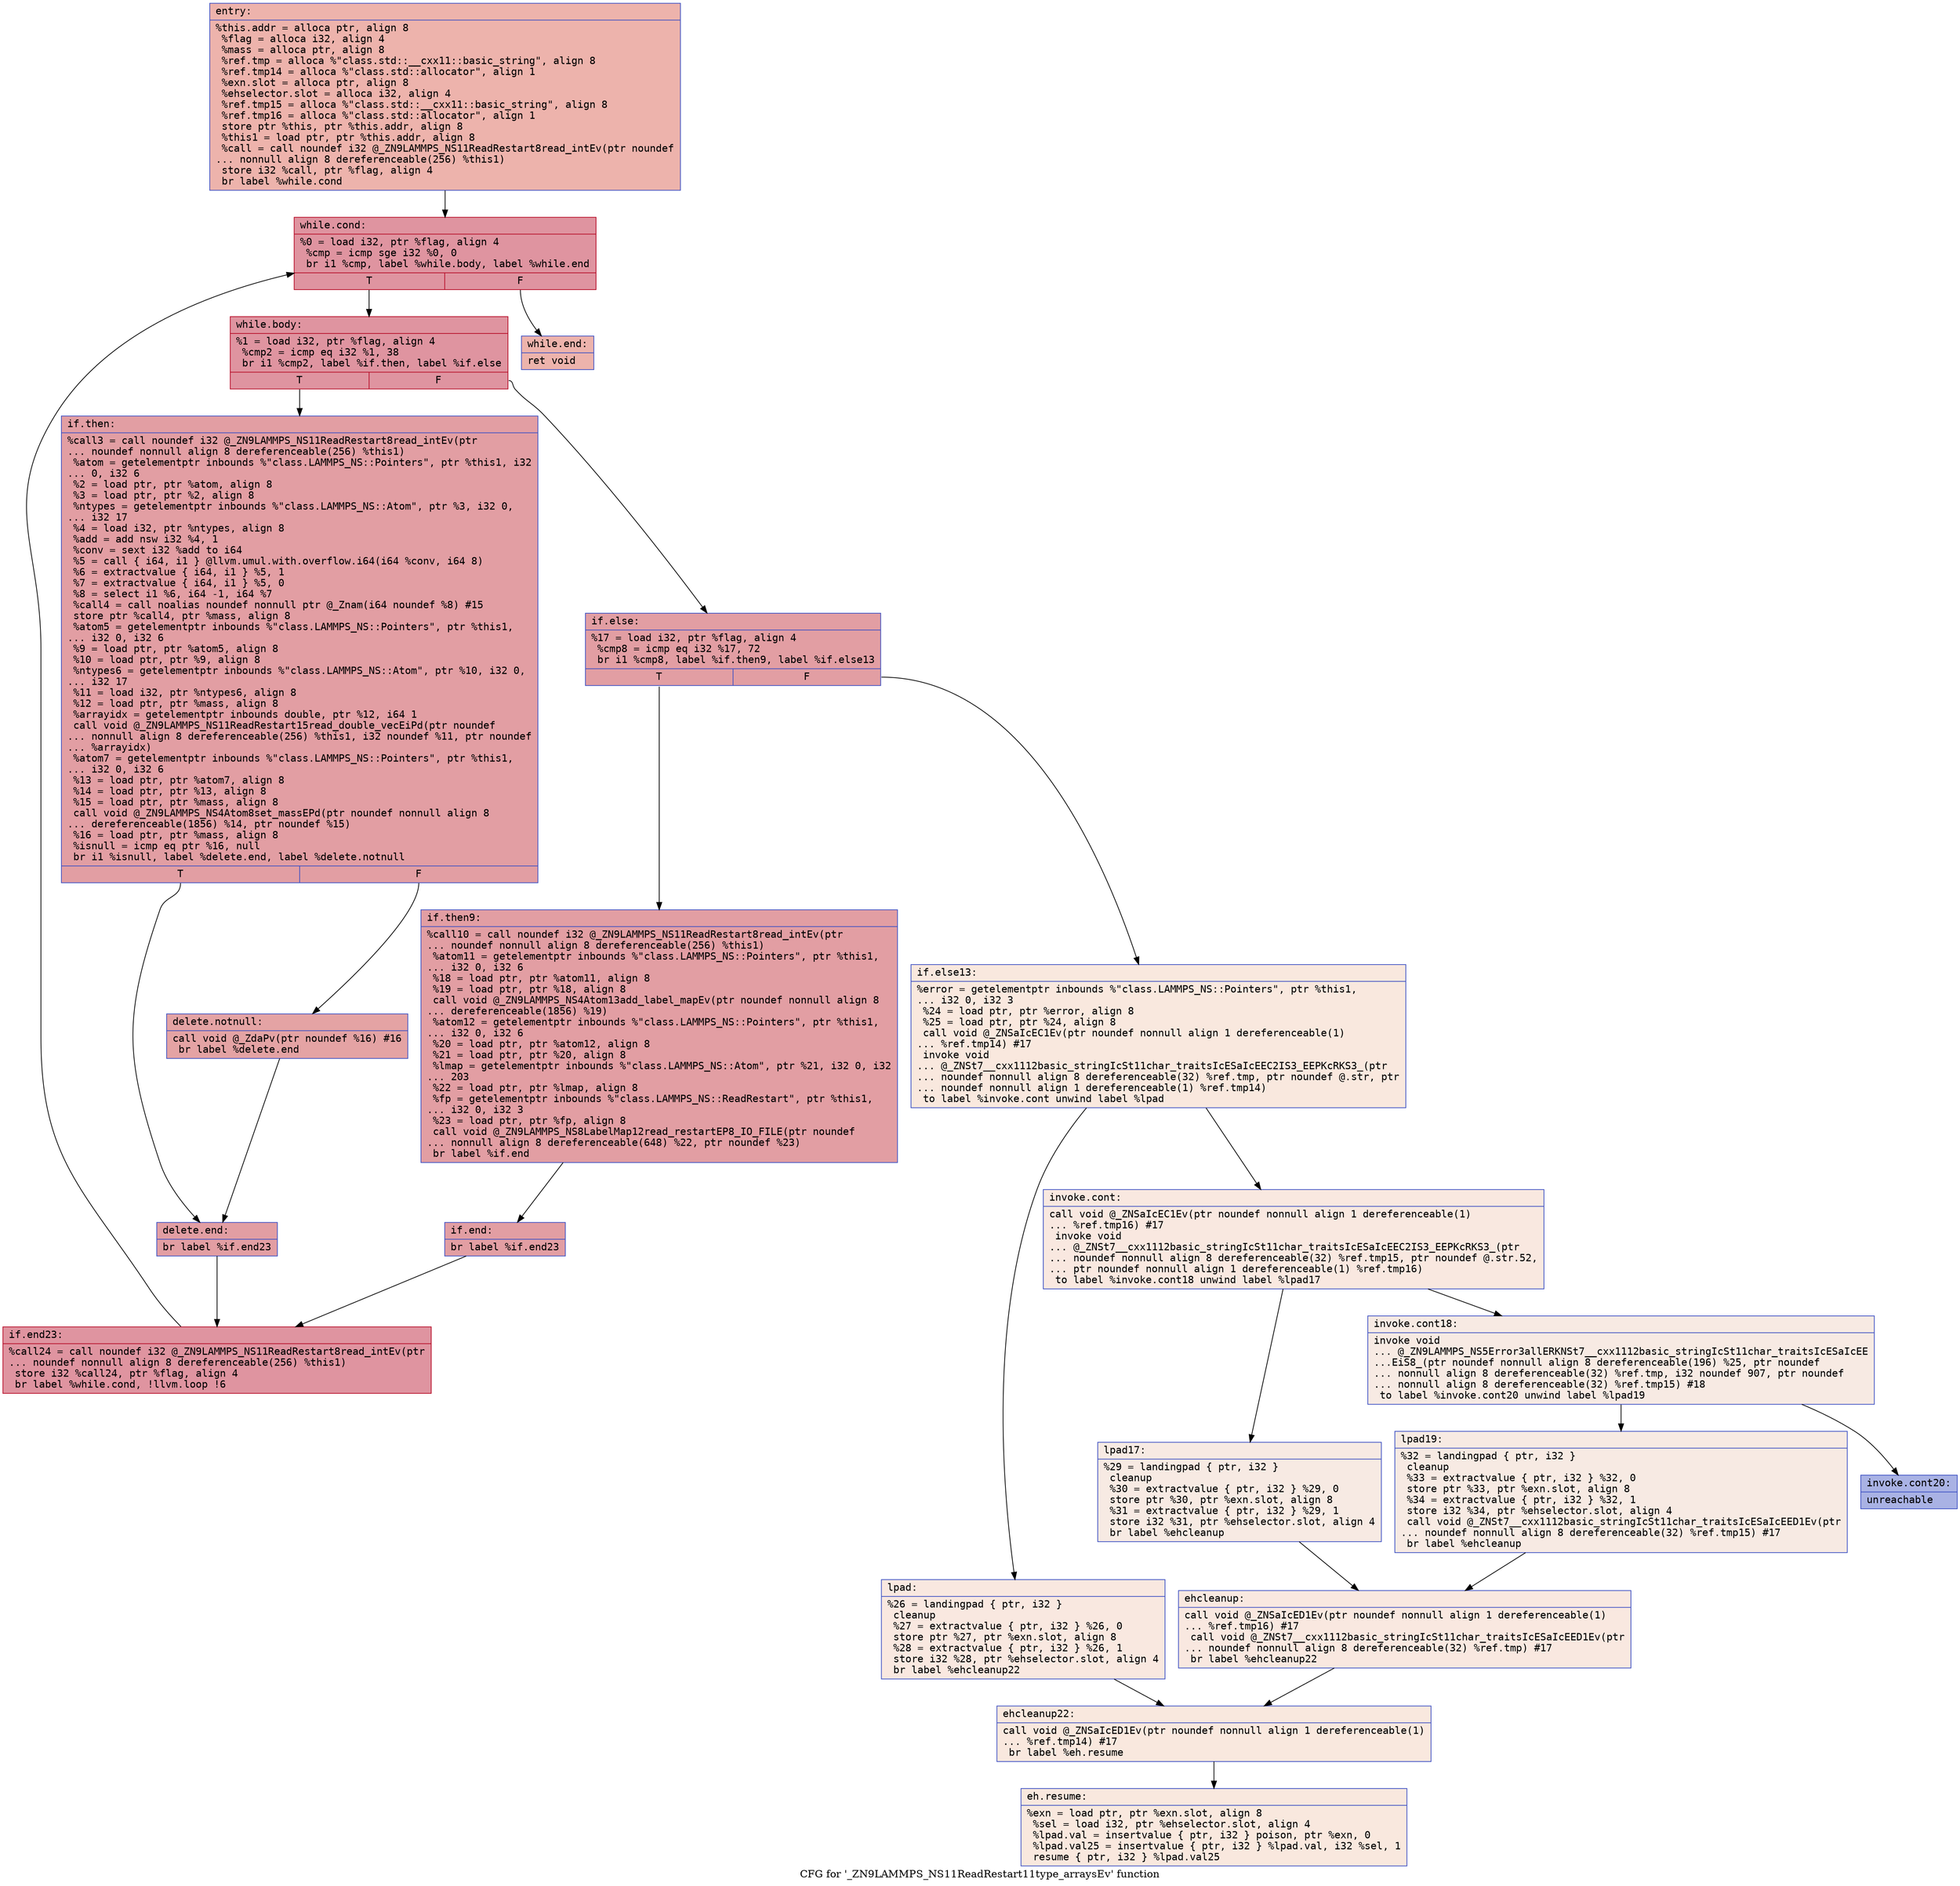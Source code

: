 digraph "CFG for '_ZN9LAMMPS_NS11ReadRestart11type_arraysEv' function" {
	label="CFG for '_ZN9LAMMPS_NS11ReadRestart11type_arraysEv' function";

	Node0x55bc18bf8300 [shape=record,color="#3d50c3ff", style=filled, fillcolor="#d6524470" fontname="Courier",label="{entry:\l|  %this.addr = alloca ptr, align 8\l  %flag = alloca i32, align 4\l  %mass = alloca ptr, align 8\l  %ref.tmp = alloca %\"class.std::__cxx11::basic_string\", align 8\l  %ref.tmp14 = alloca %\"class.std::allocator\", align 1\l  %exn.slot = alloca ptr, align 8\l  %ehselector.slot = alloca i32, align 4\l  %ref.tmp15 = alloca %\"class.std::__cxx11::basic_string\", align 8\l  %ref.tmp16 = alloca %\"class.std::allocator\", align 1\l  store ptr %this, ptr %this.addr, align 8\l  %this1 = load ptr, ptr %this.addr, align 8\l  %call = call noundef i32 @_ZN9LAMMPS_NS11ReadRestart8read_intEv(ptr noundef\l... nonnull align 8 dereferenceable(256) %this1)\l  store i32 %call, ptr %flag, align 4\l  br label %while.cond\l}"];
	Node0x55bc18bf8300 -> Node0x55bc18bf8ba0[tooltip="entry -> while.cond\nProbability 100.00%" ];
	Node0x55bc18bf8ba0 [shape=record,color="#b70d28ff", style=filled, fillcolor="#b70d2870" fontname="Courier",label="{while.cond:\l|  %0 = load i32, ptr %flag, align 4\l  %cmp = icmp sge i32 %0, 0\l  br i1 %cmp, label %while.body, label %while.end\l|{<s0>T|<s1>F}}"];
	Node0x55bc18bf8ba0:s0 -> Node0x55bc18bf8d90[tooltip="while.cond -> while.body\nProbability 96.88%" ];
	Node0x55bc18bf8ba0:s1 -> Node0x55bc18bf8de0[tooltip="while.cond -> while.end\nProbability 3.12%" ];
	Node0x55bc18bf8d90 [shape=record,color="#b70d28ff", style=filled, fillcolor="#b70d2870" fontname="Courier",label="{while.body:\l|  %1 = load i32, ptr %flag, align 4\l  %cmp2 = icmp eq i32 %1, 38\l  br i1 %cmp2, label %if.then, label %if.else\l|{<s0>T|<s1>F}}"];
	Node0x55bc18bf8d90:s0 -> Node0x55bc18bf9040[tooltip="while.body -> if.then\nProbability 50.00%" ];
	Node0x55bc18bf8d90:s1 -> Node0x55bc18bf90b0[tooltip="while.body -> if.else\nProbability 50.00%" ];
	Node0x55bc18bf9040 [shape=record,color="#3d50c3ff", style=filled, fillcolor="#be242e70" fontname="Courier",label="{if.then:\l|  %call3 = call noundef i32 @_ZN9LAMMPS_NS11ReadRestart8read_intEv(ptr\l... noundef nonnull align 8 dereferenceable(256) %this1)\l  %atom = getelementptr inbounds %\"class.LAMMPS_NS::Pointers\", ptr %this1, i32\l... 0, i32 6\l  %2 = load ptr, ptr %atom, align 8\l  %3 = load ptr, ptr %2, align 8\l  %ntypes = getelementptr inbounds %\"class.LAMMPS_NS::Atom\", ptr %3, i32 0,\l... i32 17\l  %4 = load i32, ptr %ntypes, align 8\l  %add = add nsw i32 %4, 1\l  %conv = sext i32 %add to i64\l  %5 = call \{ i64, i1 \} @llvm.umul.with.overflow.i64(i64 %conv, i64 8)\l  %6 = extractvalue \{ i64, i1 \} %5, 1\l  %7 = extractvalue \{ i64, i1 \} %5, 0\l  %8 = select i1 %6, i64 -1, i64 %7\l  %call4 = call noalias noundef nonnull ptr @_Znam(i64 noundef %8) #15\l  store ptr %call4, ptr %mass, align 8\l  %atom5 = getelementptr inbounds %\"class.LAMMPS_NS::Pointers\", ptr %this1,\l... i32 0, i32 6\l  %9 = load ptr, ptr %atom5, align 8\l  %10 = load ptr, ptr %9, align 8\l  %ntypes6 = getelementptr inbounds %\"class.LAMMPS_NS::Atom\", ptr %10, i32 0,\l... i32 17\l  %11 = load i32, ptr %ntypes6, align 8\l  %12 = load ptr, ptr %mass, align 8\l  %arrayidx = getelementptr inbounds double, ptr %12, i64 1\l  call void @_ZN9LAMMPS_NS11ReadRestart15read_double_vecEiPd(ptr noundef\l... nonnull align 8 dereferenceable(256) %this1, i32 noundef %11, ptr noundef\l... %arrayidx)\l  %atom7 = getelementptr inbounds %\"class.LAMMPS_NS::Pointers\", ptr %this1,\l... i32 0, i32 6\l  %13 = load ptr, ptr %atom7, align 8\l  %14 = load ptr, ptr %13, align 8\l  %15 = load ptr, ptr %mass, align 8\l  call void @_ZN9LAMMPS_NS4Atom8set_massEPd(ptr noundef nonnull align 8\l... dereferenceable(1856) %14, ptr noundef %15)\l  %16 = load ptr, ptr %mass, align 8\l  %isnull = icmp eq ptr %16, null\l  br i1 %isnull, label %delete.end, label %delete.notnull\l|{<s0>T|<s1>F}}"];
	Node0x55bc18bf9040:s0 -> Node0x55bc18bfa810[tooltip="if.then -> delete.end\nProbability 37.50%" ];
	Node0x55bc18bf9040:s1 -> Node0x55bc18bfa860[tooltip="if.then -> delete.notnull\nProbability 62.50%" ];
	Node0x55bc18bfa860 [shape=record,color="#3d50c3ff", style=filled, fillcolor="#c32e3170" fontname="Courier",label="{delete.notnull:\l|  call void @_ZdaPv(ptr noundef %16) #16\l  br label %delete.end\l}"];
	Node0x55bc18bfa860 -> Node0x55bc18bfa810[tooltip="delete.notnull -> delete.end\nProbability 100.00%" ];
	Node0x55bc18bfa810 [shape=record,color="#3d50c3ff", style=filled, fillcolor="#be242e70" fontname="Courier",label="{delete.end:\l|  br label %if.end23\l}"];
	Node0x55bc18bfa810 -> Node0x55bc18bfab10[tooltip="delete.end -> if.end23\nProbability 100.00%" ];
	Node0x55bc18bf90b0 [shape=record,color="#3d50c3ff", style=filled, fillcolor="#be242e70" fontname="Courier",label="{if.else:\l|  %17 = load i32, ptr %flag, align 4\l  %cmp8 = icmp eq i32 %17, 72\l  br i1 %cmp8, label %if.then9, label %if.else13\l|{<s0>T|<s1>F}}"];
	Node0x55bc18bf90b0:s0 -> Node0x55bc18bfad40[tooltip="if.else -> if.then9\nProbability 100.00%" ];
	Node0x55bc18bf90b0:s1 -> Node0x55bc18bfadc0[tooltip="if.else -> if.else13\nProbability 0.00%" ];
	Node0x55bc18bfad40 [shape=record,color="#3d50c3ff", style=filled, fillcolor="#be242e70" fontname="Courier",label="{if.then9:\l|  %call10 = call noundef i32 @_ZN9LAMMPS_NS11ReadRestart8read_intEv(ptr\l... noundef nonnull align 8 dereferenceable(256) %this1)\l  %atom11 = getelementptr inbounds %\"class.LAMMPS_NS::Pointers\", ptr %this1,\l... i32 0, i32 6\l  %18 = load ptr, ptr %atom11, align 8\l  %19 = load ptr, ptr %18, align 8\l  call void @_ZN9LAMMPS_NS4Atom13add_label_mapEv(ptr noundef nonnull align 8\l... dereferenceable(1856) %19)\l  %atom12 = getelementptr inbounds %\"class.LAMMPS_NS::Pointers\", ptr %this1,\l... i32 0, i32 6\l  %20 = load ptr, ptr %atom12, align 8\l  %21 = load ptr, ptr %20, align 8\l  %lmap = getelementptr inbounds %\"class.LAMMPS_NS::Atom\", ptr %21, i32 0, i32\l... 203\l  %22 = load ptr, ptr %lmap, align 8\l  %fp = getelementptr inbounds %\"class.LAMMPS_NS::ReadRestart\", ptr %this1,\l... i32 0, i32 3\l  %23 = load ptr, ptr %fp, align 8\l  call void @_ZN9LAMMPS_NS8LabelMap12read_restartEP8_IO_FILE(ptr noundef\l... nonnull align 8 dereferenceable(648) %22, ptr noundef %23)\l  br label %if.end\l}"];
	Node0x55bc18bfad40 -> Node0x55bc18c0e6d0[tooltip="if.then9 -> if.end\nProbability 100.00%" ];
	Node0x55bc18bfadc0 [shape=record,color="#3d50c3ff", style=filled, fillcolor="#f2cab570" fontname="Courier",label="{if.else13:\l|  %error = getelementptr inbounds %\"class.LAMMPS_NS::Pointers\", ptr %this1,\l... i32 0, i32 3\l  %24 = load ptr, ptr %error, align 8\l  %25 = load ptr, ptr %24, align 8\l  call void @_ZNSaIcEC1Ev(ptr noundef nonnull align 1 dereferenceable(1)\l... %ref.tmp14) #17\l  invoke void\l... @_ZNSt7__cxx1112basic_stringIcSt11char_traitsIcESaIcEEC2IS3_EEPKcRKS3_(ptr\l... noundef nonnull align 8 dereferenceable(32) %ref.tmp, ptr noundef @.str, ptr\l... noundef nonnull align 1 dereferenceable(1) %ref.tmp14)\l          to label %invoke.cont unwind label %lpad\l}"];
	Node0x55bc18bfadc0 -> Node0x55bc18c0ea90[tooltip="if.else13 -> invoke.cont\nProbability 50.00%" ];
	Node0x55bc18bfadc0 -> Node0x55bc18c0eb10[tooltip="if.else13 -> lpad\nProbability 50.00%" ];
	Node0x55bc18c0ea90 [shape=record,color="#3d50c3ff", style=filled, fillcolor="#f1ccb870" fontname="Courier",label="{invoke.cont:\l|  call void @_ZNSaIcEC1Ev(ptr noundef nonnull align 1 dereferenceable(1)\l... %ref.tmp16) #17\l  invoke void\l... @_ZNSt7__cxx1112basic_stringIcSt11char_traitsIcESaIcEEC2IS3_EEPKcRKS3_(ptr\l... noundef nonnull align 8 dereferenceable(32) %ref.tmp15, ptr noundef @.str.52,\l... ptr noundef nonnull align 1 dereferenceable(1) %ref.tmp16)\l          to label %invoke.cont18 unwind label %lpad17\l}"];
	Node0x55bc18c0ea90 -> Node0x55bc18c0ee30[tooltip="invoke.cont -> invoke.cont18\nProbability 50.00%" ];
	Node0x55bc18c0ea90 -> Node0x55bc18c0ee80[tooltip="invoke.cont -> lpad17\nProbability 50.00%" ];
	Node0x55bc18c0ee30 [shape=record,color="#3d50c3ff", style=filled, fillcolor="#eed0c070" fontname="Courier",label="{invoke.cont18:\l|  invoke void\l... @_ZN9LAMMPS_NS5Error3allERKNSt7__cxx1112basic_stringIcSt11char_traitsIcESaIcEE\l...EiS8_(ptr noundef nonnull align 8 dereferenceable(196) %25, ptr noundef\l... nonnull align 8 dereferenceable(32) %ref.tmp, i32 noundef 907, ptr noundef\l... nonnull align 8 dereferenceable(32) %ref.tmp15) #18\l          to label %invoke.cont20 unwind label %lpad19\l}"];
	Node0x55bc18c0ee30 -> Node0x55bc18c0ede0[tooltip="invoke.cont18 -> invoke.cont20\nProbability 0.00%" ];
	Node0x55bc18c0ee30 -> Node0x55bc18b5f8f0[tooltip="invoke.cont18 -> lpad19\nProbability 100.00%" ];
	Node0x55bc18c0ede0 [shape=record,color="#3d50c3ff", style=filled, fillcolor="#3d50c370" fontname="Courier",label="{invoke.cont20:\l|  unreachable\l}"];
	Node0x55bc18c0eb10 [shape=record,color="#3d50c3ff", style=filled, fillcolor="#f1ccb870" fontname="Courier",label="{lpad:\l|  %26 = landingpad \{ ptr, i32 \}\l          cleanup\l  %27 = extractvalue \{ ptr, i32 \} %26, 0\l  store ptr %27, ptr %exn.slot, align 8\l  %28 = extractvalue \{ ptr, i32 \} %26, 1\l  store i32 %28, ptr %ehselector.slot, align 4\l  br label %ehcleanup22\l}"];
	Node0x55bc18c0eb10 -> Node0x55bc18bbfc20[tooltip="lpad -> ehcleanup22\nProbability 100.00%" ];
	Node0x55bc18c0ee80 [shape=record,color="#3d50c3ff", style=filled, fillcolor="#eed0c070" fontname="Courier",label="{lpad17:\l|  %29 = landingpad \{ ptr, i32 \}\l          cleanup\l  %30 = extractvalue \{ ptr, i32 \} %29, 0\l  store ptr %30, ptr %exn.slot, align 8\l  %31 = extractvalue \{ ptr, i32 \} %29, 1\l  store i32 %31, ptr %ehselector.slot, align 4\l  br label %ehcleanup\l}"];
	Node0x55bc18c0ee80 -> Node0x55bc18bc8d10[tooltip="lpad17 -> ehcleanup\nProbability 100.00%" ];
	Node0x55bc18b5f8f0 [shape=record,color="#3d50c3ff", style=filled, fillcolor="#eed0c070" fontname="Courier",label="{lpad19:\l|  %32 = landingpad \{ ptr, i32 \}\l          cleanup\l  %33 = extractvalue \{ ptr, i32 \} %32, 0\l  store ptr %33, ptr %exn.slot, align 8\l  %34 = extractvalue \{ ptr, i32 \} %32, 1\l  store i32 %34, ptr %ehselector.slot, align 4\l  call void @_ZNSt7__cxx1112basic_stringIcSt11char_traitsIcESaIcEED1Ev(ptr\l... noundef nonnull align 8 dereferenceable(32) %ref.tmp15) #17\l  br label %ehcleanup\l}"];
	Node0x55bc18b5f8f0 -> Node0x55bc18bc8d10[tooltip="lpad19 -> ehcleanup\nProbability 100.00%" ];
	Node0x55bc18bc8d10 [shape=record,color="#3d50c3ff", style=filled, fillcolor="#f1ccb870" fontname="Courier",label="{ehcleanup:\l|  call void @_ZNSaIcED1Ev(ptr noundef nonnull align 1 dereferenceable(1)\l... %ref.tmp16) #17\l  call void @_ZNSt7__cxx1112basic_stringIcSt11char_traitsIcESaIcEED1Ev(ptr\l... noundef nonnull align 8 dereferenceable(32) %ref.tmp) #17\l  br label %ehcleanup22\l}"];
	Node0x55bc18bc8d10 -> Node0x55bc18bbfc20[tooltip="ehcleanup -> ehcleanup22\nProbability 100.00%" ];
	Node0x55bc18bbfc20 [shape=record,color="#3d50c3ff", style=filled, fillcolor="#f2cab570" fontname="Courier",label="{ehcleanup22:\l|  call void @_ZNSaIcED1Ev(ptr noundef nonnull align 1 dereferenceable(1)\l... %ref.tmp14) #17\l  br label %eh.resume\l}"];
	Node0x55bc18bbfc20 -> Node0x55bc18be56f0[tooltip="ehcleanup22 -> eh.resume\nProbability 100.00%" ];
	Node0x55bc18c0e6d0 [shape=record,color="#3d50c3ff", style=filled, fillcolor="#be242e70" fontname="Courier",label="{if.end:\l|  br label %if.end23\l}"];
	Node0x55bc18c0e6d0 -> Node0x55bc18bfab10[tooltip="if.end -> if.end23\nProbability 100.00%" ];
	Node0x55bc18bfab10 [shape=record,color="#b70d28ff", style=filled, fillcolor="#b70d2870" fontname="Courier",label="{if.end23:\l|  %call24 = call noundef i32 @_ZN9LAMMPS_NS11ReadRestart8read_intEv(ptr\l... noundef nonnull align 8 dereferenceable(256) %this1)\l  store i32 %call24, ptr %flag, align 4\l  br label %while.cond, !llvm.loop !6\l}"];
	Node0x55bc18bfab10 -> Node0x55bc18bf8ba0[tooltip="if.end23 -> while.cond\nProbability 100.00%" ];
	Node0x55bc18bf8de0 [shape=record,color="#3d50c3ff", style=filled, fillcolor="#d6524470" fontname="Courier",label="{while.end:\l|  ret void\l}"];
	Node0x55bc18be56f0 [shape=record,color="#3d50c3ff", style=filled, fillcolor="#f2cab570" fontname="Courier",label="{eh.resume:\l|  %exn = load ptr, ptr %exn.slot, align 8\l  %sel = load i32, ptr %ehselector.slot, align 4\l  %lpad.val = insertvalue \{ ptr, i32 \} poison, ptr %exn, 0\l  %lpad.val25 = insertvalue \{ ptr, i32 \} %lpad.val, i32 %sel, 1\l  resume \{ ptr, i32 \} %lpad.val25\l}"];
}
